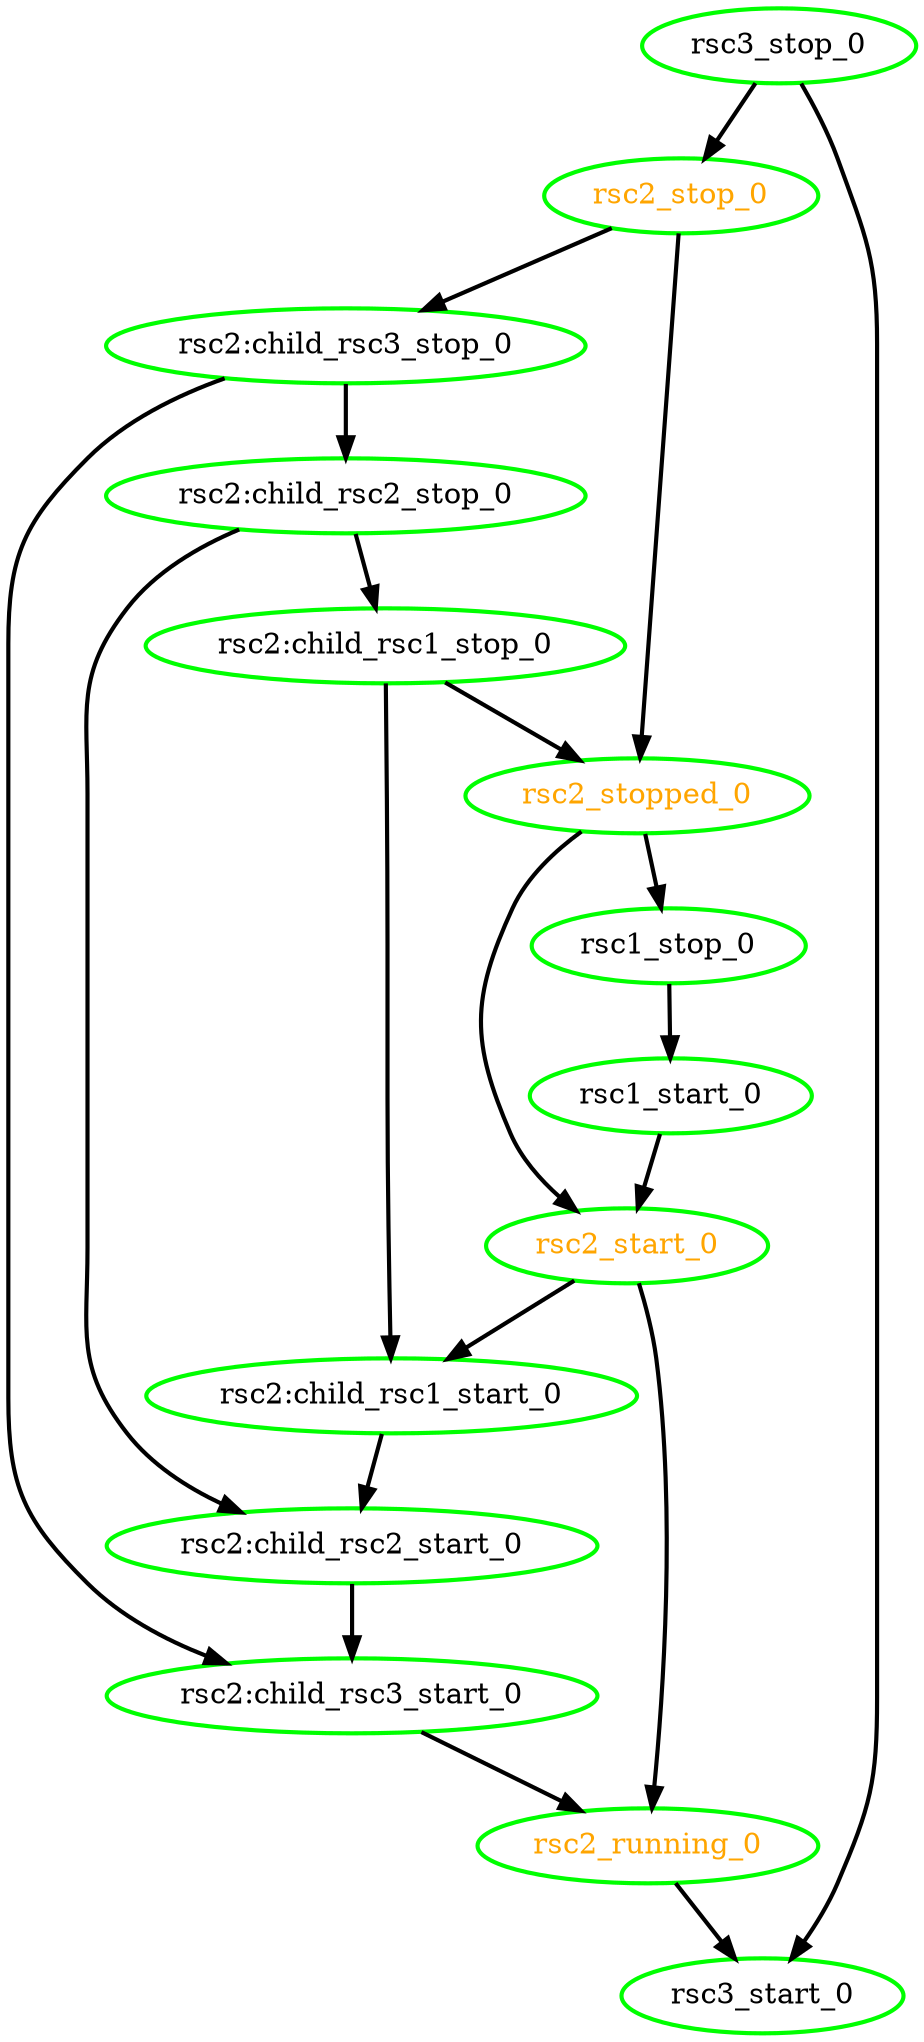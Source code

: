 digraph "g" {
	size = "30,30"
"rsc1_stop_0" [ tooltip="node1" style=bold color="green" fontcolor="black" ]
"rsc1_start_0" [ tooltip="node2" style=bold color="green" fontcolor="black" ]
"rsc2:child_rsc1_stop_0" [ tooltip="node1" style=bold color="green" fontcolor="black" ]
"rsc2:child_rsc1_start_0" [ tooltip="node2" style=bold color="green" fontcolor="black" ]
"rsc2:child_rsc2_stop_0" [ tooltip="node1" style=bold color="green" fontcolor="black" ]
"rsc2:child_rsc2_start_0" [ tooltip="node2" style=bold color="green" fontcolor="black" ]
"rsc2:child_rsc3_stop_0" [ tooltip="node1" style=bold color="green" fontcolor="black" ]
"rsc2:child_rsc3_start_0" [ tooltip="node2" style=bold color="green" fontcolor="black" ]
"rsc2_start_0" [ tooltip="" style=bold color="green" fontcolor="orange" ]
"rsc2_running_0" [ tooltip="" style=bold color="green" fontcolor="orange" ]
"rsc2_stop_0" [ tooltip="" style=bold color="green" fontcolor="orange" ]
"rsc2_stopped_0" [ tooltip="" style=bold color="green" fontcolor="orange" ]
"rsc3_stop_0" [ tooltip="node1" style=bold color="green" fontcolor="black" ]
"rsc3_start_0" [ tooltip="node2" style=bold color="green" fontcolor="black" ]
"rsc2_stopped_0" -> "rsc1_stop_0" [ style = bold]
"rsc1_stop_0" -> "rsc1_start_0" [ style = bold]
"rsc2:child_rsc2_stop_0" -> "rsc2:child_rsc1_stop_0" [ style = bold]
"rsc2:child_rsc1_stop_0" -> "rsc2:child_rsc1_start_0" [ style = bold]
"rsc2_start_0" -> "rsc2:child_rsc1_start_0" [ style = bold]
"rsc2:child_rsc3_stop_0" -> "rsc2:child_rsc2_stop_0" [ style = bold]
"rsc2:child_rsc1_start_0" -> "rsc2:child_rsc2_start_0" [ style = bold]
"rsc2:child_rsc2_stop_0" -> "rsc2:child_rsc2_start_0" [ style = bold]
"rsc2_stop_0" -> "rsc2:child_rsc3_stop_0" [ style = bold]
"rsc2:child_rsc2_start_0" -> "rsc2:child_rsc3_start_0" [ style = bold]
"rsc2:child_rsc3_stop_0" -> "rsc2:child_rsc3_start_0" [ style = bold]
"rsc1_start_0" -> "rsc2_start_0" [ style = bold]
"rsc2_stopped_0" -> "rsc2_start_0" [ style = bold]
"rsc2:child_rsc3_start_0" -> "rsc2_running_0" [ style = bold]
"rsc2_start_0" -> "rsc2_running_0" [ style = bold]
"rsc3_stop_0" -> "rsc2_stop_0" [ style = bold]
"rsc2:child_rsc1_stop_0" -> "rsc2_stopped_0" [ style = bold]
"rsc2_stop_0" -> "rsc2_stopped_0" [ style = bold]
"rsc2_running_0" -> "rsc3_start_0" [ style = bold]
"rsc3_stop_0" -> "rsc3_start_0" [ style = bold]
}
